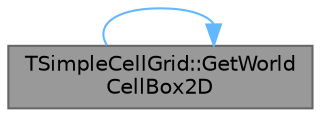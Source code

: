 digraph "TSimpleCellGrid::GetWorldCellBox2D"
{
 // INTERACTIVE_SVG=YES
 // LATEX_PDF_SIZE
  bgcolor="transparent";
  edge [fontname=Helvetica,fontsize=10,labelfontname=Helvetica,labelfontsize=10];
  node [fontname=Helvetica,fontsize=10,shape=box,height=0.2,width=0.4];
  rankdir="RL";
  Node1 [id="Node000001",label="TSimpleCellGrid::GetWorld\lCellBox2D",height=0.2,width=0.4,color="gray40", fillcolor="grey60", style="filled", fontcolor="black",tooltip="Return the 2D bounding box of a cell."];
  Node1 -> Node1 [id="edge1_Node000001_Node000001",dir="back",color="steelblue1",style="solid",tooltip=" "];
}
